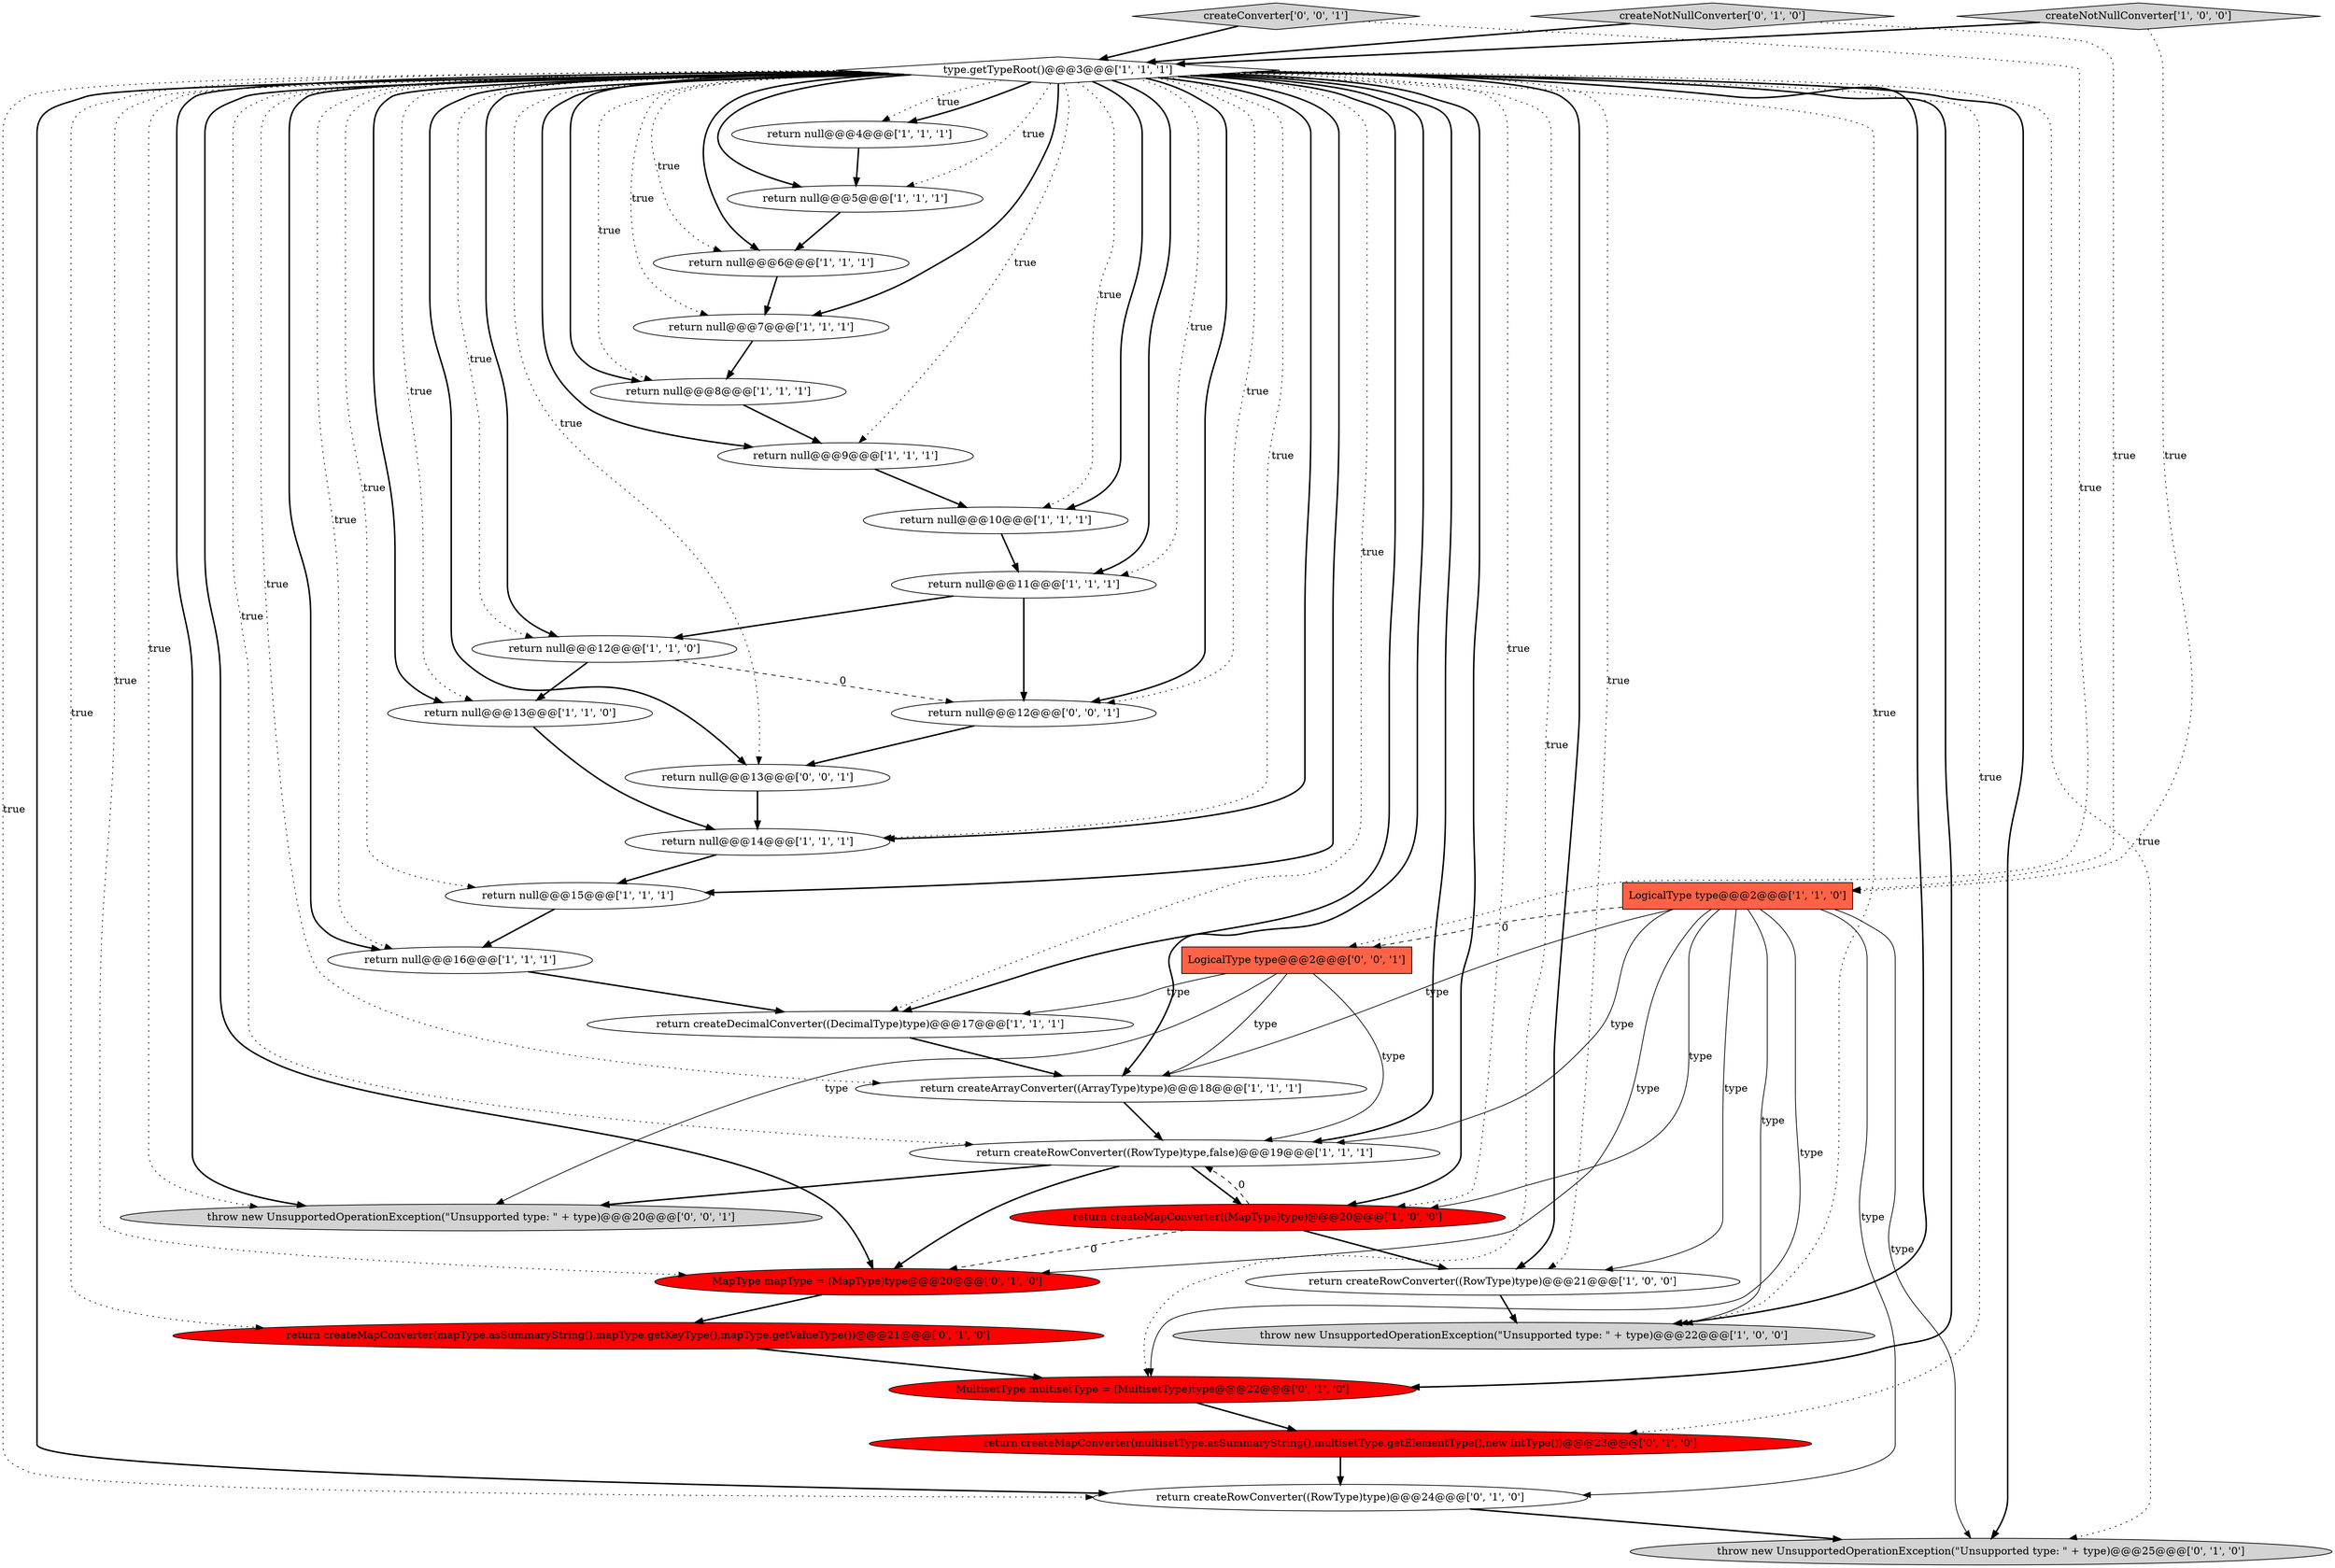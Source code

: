 digraph {
25 [style = filled, label = "MapType mapType = (MapType)type@@@20@@@['0', '1', '0']", fillcolor = red, shape = ellipse image = "AAA1AAABBB2BBB"];
18 [style = filled, label = "return null@@@4@@@['1', '1', '1']", fillcolor = white, shape = ellipse image = "AAA0AAABBB1BBB"];
29 [style = filled, label = "createConverter['0', '0', '1']", fillcolor = lightgray, shape = diamond image = "AAA0AAABBB3BBB"];
30 [style = filled, label = "return null@@@12@@@['0', '0', '1']", fillcolor = white, shape = ellipse image = "AAA0AAABBB3BBB"];
21 [style = filled, label = "return createRowConverter((RowType)type,false)@@@19@@@['1', '1', '1']", fillcolor = white, shape = ellipse image = "AAA0AAABBB1BBB"];
24 [style = filled, label = "MultisetType multisetType = (MultisetType)type@@@22@@@['0', '1', '0']", fillcolor = red, shape = ellipse image = "AAA1AAABBB2BBB"];
31 [style = filled, label = "throw new UnsupportedOperationException(\"Unsupported type: \" + type)@@@20@@@['0', '0', '1']", fillcolor = lightgray, shape = ellipse image = "AAA0AAABBB3BBB"];
32 [style = filled, label = "return null@@@13@@@['0', '0', '1']", fillcolor = white, shape = ellipse image = "AAA0AAABBB3BBB"];
26 [style = filled, label = "return createRowConverter((RowType)type)@@@24@@@['0', '1', '0']", fillcolor = white, shape = ellipse image = "AAA0AAABBB2BBB"];
2 [style = filled, label = "return createRowConverter((RowType)type)@@@21@@@['1', '0', '0']", fillcolor = white, shape = ellipse image = "AAA0AAABBB1BBB"];
6 [style = filled, label = "return null@@@10@@@['1', '1', '1']", fillcolor = white, shape = ellipse image = "AAA0AAABBB1BBB"];
11 [style = filled, label = "return null@@@15@@@['1', '1', '1']", fillcolor = white, shape = ellipse image = "AAA0AAABBB1BBB"];
7 [style = filled, label = "return null@@@13@@@['1', '1', '0']", fillcolor = white, shape = ellipse image = "AAA0AAABBB1BBB"];
15 [style = filled, label = "createNotNullConverter['1', '0', '0']", fillcolor = lightgray, shape = diamond image = "AAA0AAABBB1BBB"];
33 [style = filled, label = "LogicalType type@@@2@@@['0', '0', '1']", fillcolor = tomato, shape = box image = "AAA0AAABBB3BBB"];
28 [style = filled, label = "createNotNullConverter['0', '1', '0']", fillcolor = lightgray, shape = diamond image = "AAA0AAABBB2BBB"];
12 [style = filled, label = "return null@@@12@@@['1', '1', '0']", fillcolor = white, shape = ellipse image = "AAA0AAABBB1BBB"];
1 [style = filled, label = "return createMapConverter((MapType)type)@@@20@@@['1', '0', '0']", fillcolor = red, shape = ellipse image = "AAA1AAABBB1BBB"];
23 [style = filled, label = "return createMapConverter(multisetType.asSummaryString(),multisetType.getElementType(),new IntType())@@@23@@@['0', '1', '0']", fillcolor = red, shape = ellipse image = "AAA1AAABBB2BBB"];
5 [style = filled, label = "throw new UnsupportedOperationException(\"Unsupported type: \" + type)@@@22@@@['1', '0', '0']", fillcolor = lightgray, shape = ellipse image = "AAA0AAABBB1BBB"];
3 [style = filled, label = "return null@@@5@@@['1', '1', '1']", fillcolor = white, shape = ellipse image = "AAA0AAABBB1BBB"];
17 [style = filled, label = "type.getTypeRoot()@@@3@@@['1', '1', '1']", fillcolor = white, shape = diamond image = "AAA0AAABBB1BBB"];
9 [style = filled, label = "LogicalType type@@@2@@@['1', '1', '0']", fillcolor = tomato, shape = box image = "AAA0AAABBB1BBB"];
20 [style = filled, label = "return null@@@16@@@['1', '1', '1']", fillcolor = white, shape = ellipse image = "AAA0AAABBB1BBB"];
19 [style = filled, label = "return null@@@14@@@['1', '1', '1']", fillcolor = white, shape = ellipse image = "AAA0AAABBB1BBB"];
13 [style = filled, label = "return null@@@8@@@['1', '1', '1']", fillcolor = white, shape = ellipse image = "AAA0AAABBB1BBB"];
4 [style = filled, label = "return createDecimalConverter((DecimalType)type)@@@17@@@['1', '1', '1']", fillcolor = white, shape = ellipse image = "AAA0AAABBB1BBB"];
8 [style = filled, label = "return null@@@9@@@['1', '1', '1']", fillcolor = white, shape = ellipse image = "AAA0AAABBB1BBB"];
14 [style = filled, label = "return null@@@6@@@['1', '1', '1']", fillcolor = white, shape = ellipse image = "AAA0AAABBB1BBB"];
22 [style = filled, label = "return createMapConverter(mapType.asSummaryString(),mapType.getKeyType(),mapType.getValueType())@@@21@@@['0', '1', '0']", fillcolor = red, shape = ellipse image = "AAA1AAABBB2BBB"];
27 [style = filled, label = "throw new UnsupportedOperationException(\"Unsupported type: \" + type)@@@25@@@['0', '1', '0']", fillcolor = lightgray, shape = ellipse image = "AAA0AAABBB2BBB"];
16 [style = filled, label = "return createArrayConverter((ArrayType)type)@@@18@@@['1', '1', '1']", fillcolor = white, shape = ellipse image = "AAA0AAABBB1BBB"];
10 [style = filled, label = "return null@@@7@@@['1', '1', '1']", fillcolor = white, shape = ellipse image = "AAA0AAABBB1BBB"];
0 [style = filled, label = "return null@@@11@@@['1', '1', '1']", fillcolor = white, shape = ellipse image = "AAA0AAABBB1BBB"];
9->26 [style = solid, label="type"];
17->25 [style = bold, label=""];
0->30 [style = bold, label=""];
18->3 [style = bold, label=""];
33->21 [style = solid, label="type"];
25->22 [style = bold, label=""];
17->6 [style = dotted, label="true"];
17->1 [style = dotted, label="true"];
17->14 [style = dotted, label="true"];
19->11 [style = bold, label=""];
8->6 [style = bold, label=""];
9->5 [style = solid, label="type"];
12->7 [style = bold, label=""];
15->9 [style = dotted, label="true"];
17->8 [style = dotted, label="true"];
15->17 [style = bold, label=""];
21->31 [style = bold, label=""];
17->14 [style = bold, label=""];
21->1 [style = bold, label=""];
17->5 [style = dotted, label="true"];
17->2 [style = dotted, label="true"];
17->27 [style = bold, label=""];
1->25 [style = dashed, label="0"];
17->21 [style = bold, label=""];
17->27 [style = dotted, label="true"];
17->16 [style = bold, label=""];
4->16 [style = bold, label=""];
17->20 [style = bold, label=""];
17->20 [style = dotted, label="true"];
17->26 [style = dotted, label="true"];
17->5 [style = bold, label=""];
14->10 [style = bold, label=""];
21->25 [style = bold, label=""];
12->30 [style = dashed, label="0"];
17->3 [style = dotted, label="true"];
17->23 [style = dotted, label="true"];
17->16 [style = dotted, label="true"];
26->27 [style = bold, label=""];
17->2 [style = bold, label=""];
9->24 [style = solid, label="type"];
28->9 [style = dotted, label="true"];
33->4 [style = solid, label="type"];
17->21 [style = dotted, label="true"];
9->16 [style = solid, label="type"];
17->10 [style = bold, label=""];
17->8 [style = bold, label=""];
29->17 [style = bold, label=""];
17->1 [style = bold, label=""];
17->18 [style = dotted, label="true"];
17->6 [style = bold, label=""];
17->4 [style = dotted, label="true"];
0->12 [style = bold, label=""];
30->32 [style = bold, label=""];
32->19 [style = bold, label=""];
9->1 [style = solid, label="type"];
9->21 [style = solid, label="type"];
17->12 [style = bold, label=""];
17->0 [style = bold, label=""];
17->25 [style = dotted, label="true"];
9->27 [style = solid, label="type"];
17->12 [style = dotted, label="true"];
10->13 [style = bold, label=""];
17->19 [style = dotted, label="true"];
17->3 [style = bold, label=""];
28->17 [style = bold, label=""];
17->22 [style = dotted, label="true"];
17->13 [style = bold, label=""];
1->2 [style = bold, label=""];
33->16 [style = solid, label="type"];
7->19 [style = bold, label=""];
17->4 [style = bold, label=""];
17->24 [style = dotted, label="true"];
2->5 [style = bold, label=""];
17->11 [style = dotted, label="true"];
24->23 [style = bold, label=""];
11->20 [style = bold, label=""];
17->0 [style = dotted, label="true"];
17->26 [style = bold, label=""];
17->31 [style = bold, label=""];
3->14 [style = bold, label=""];
9->2 [style = solid, label="type"];
23->26 [style = bold, label=""];
9->25 [style = solid, label="type"];
6->0 [style = bold, label=""];
17->30 [style = bold, label=""];
1->21 [style = dashed, label="0"];
17->32 [style = bold, label=""];
17->32 [style = dotted, label="true"];
17->19 [style = bold, label=""];
20->4 [style = bold, label=""];
9->33 [style = dashed, label="0"];
17->7 [style = bold, label=""];
17->31 [style = dotted, label="true"];
17->10 [style = dotted, label="true"];
17->24 [style = bold, label=""];
33->31 [style = solid, label="type"];
17->30 [style = dotted, label="true"];
16->21 [style = bold, label=""];
17->7 [style = dotted, label="true"];
29->33 [style = dotted, label="true"];
22->24 [style = bold, label=""];
13->8 [style = bold, label=""];
17->13 [style = dotted, label="true"];
17->18 [style = bold, label=""];
17->11 [style = bold, label=""];
}
